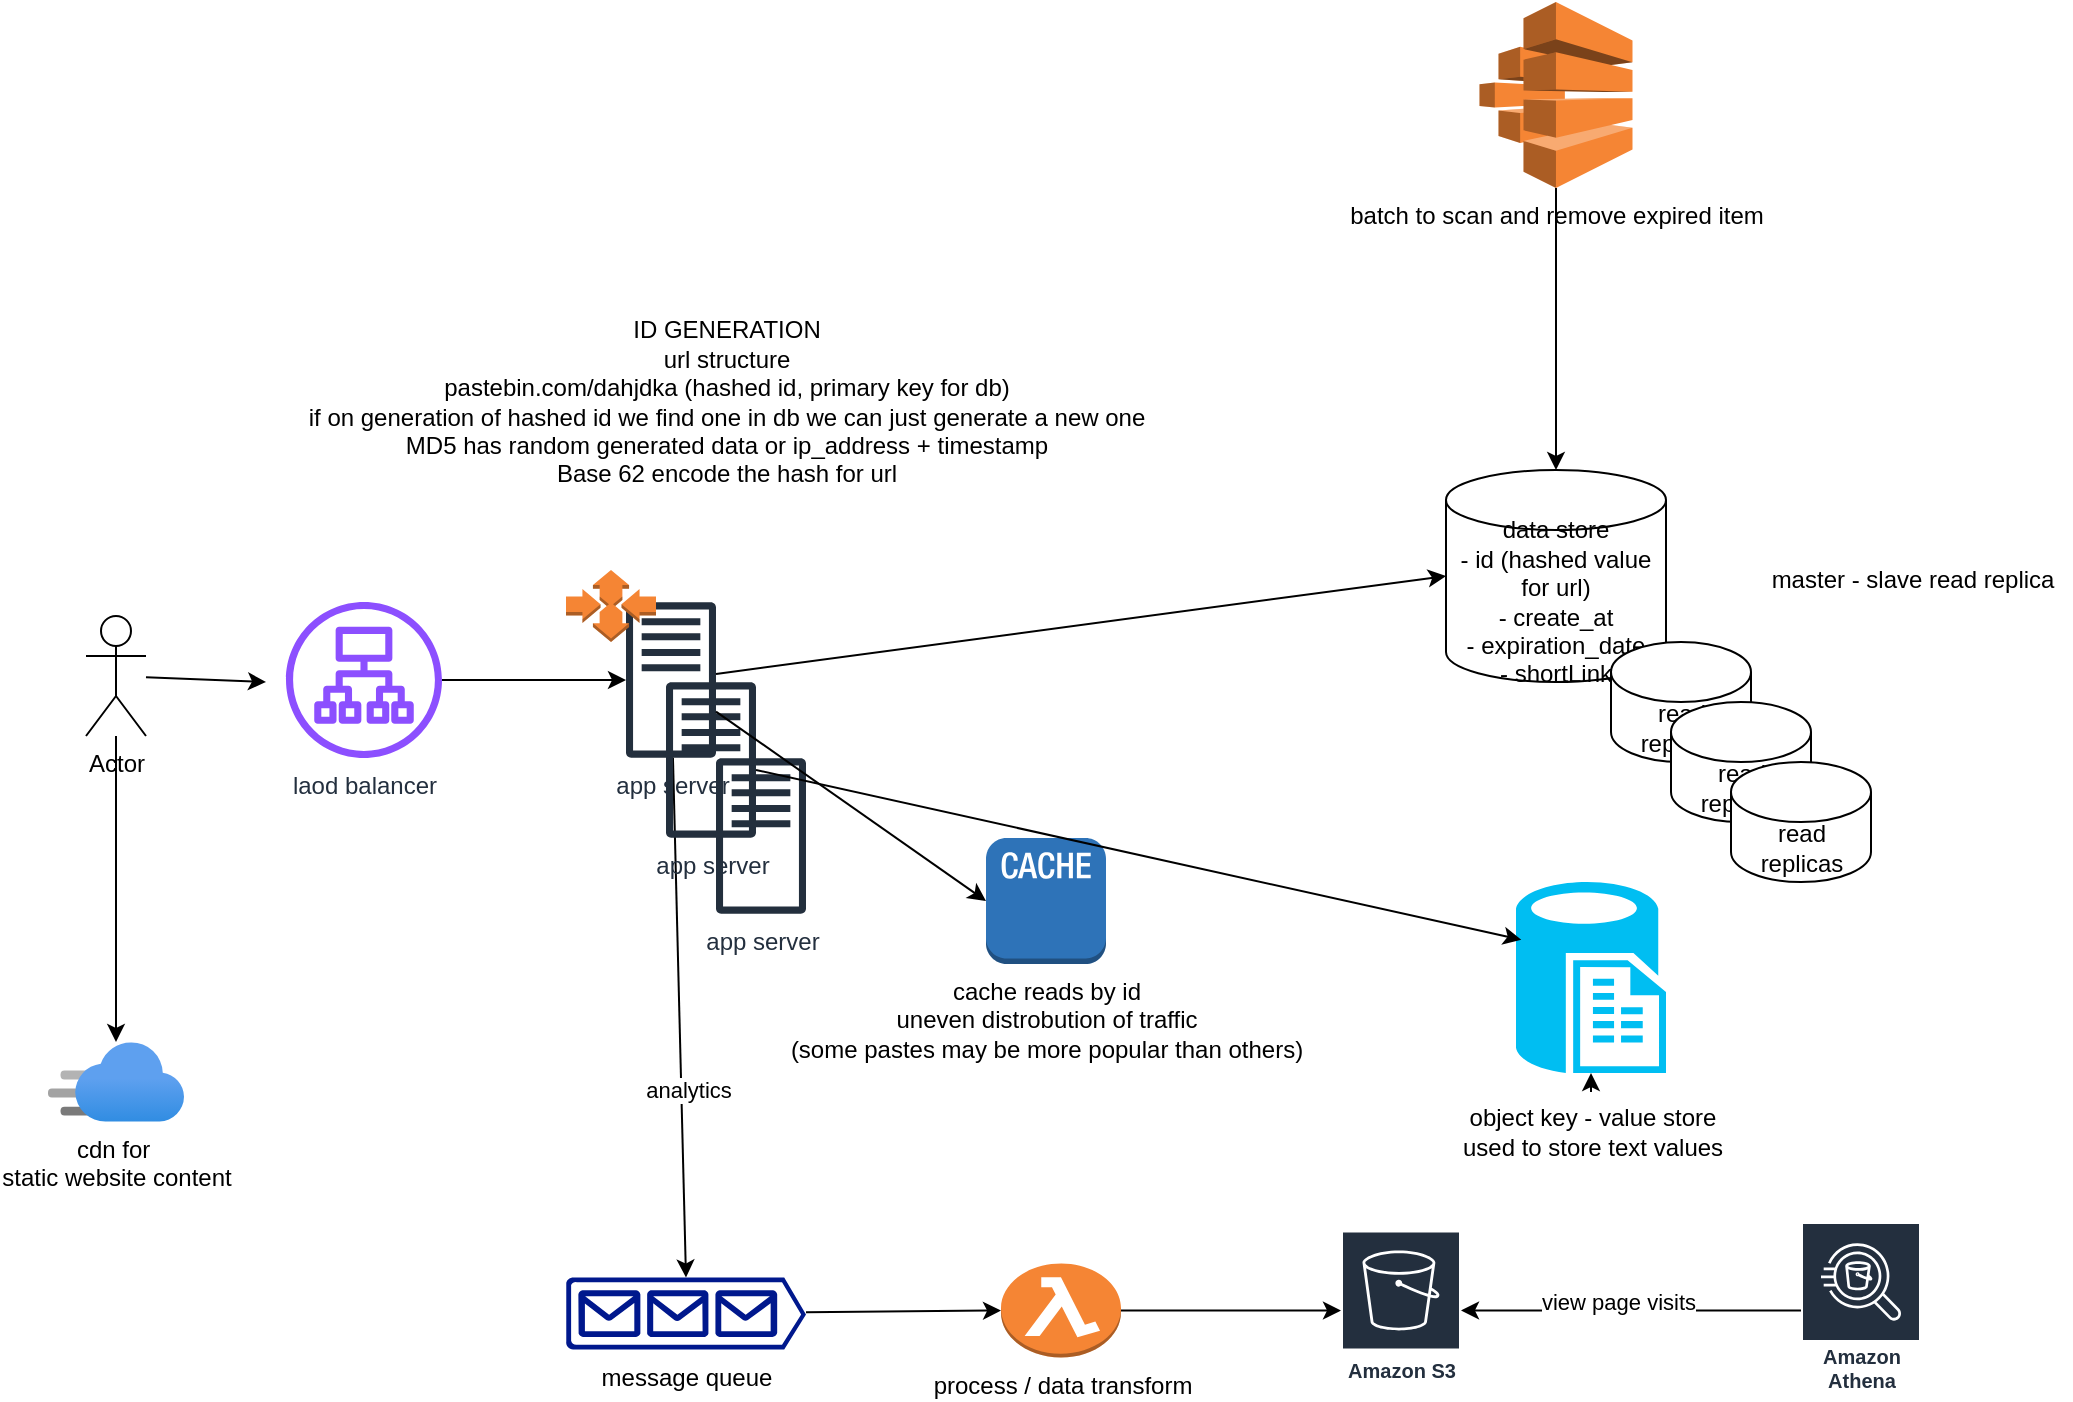 <mxfile>
    <diagram id="wT0nZPty3asKCmKvT1Oi" name="Page-1">
        <mxGraphModel dx="1902" dy="1173" grid="1" gridSize="10" guides="1" tooltips="1" connect="1" arrows="1" fold="1" page="1" pageScale="1" pageWidth="850" pageHeight="1100" math="0" shadow="0">
            <root>
                <mxCell id="0"/>
                <mxCell id="1" parent="0"/>
                <mxCell id="8" style="edgeStyle=none;html=1;" edge="1" parent="1" source="2">
                    <mxGeometry relative="1" as="geometry">
                        <mxPoint x="40" y="410" as="targetPoint"/>
                        <Array as="points"/>
                    </mxGeometry>
                </mxCell>
                <mxCell id="40" style="edgeStyle=none;html=1;" edge="1" parent="1" source="2" target="39">
                    <mxGeometry relative="1" as="geometry"/>
                </mxCell>
                <mxCell id="2" value="Actor" style="shape=umlActor;verticalLabelPosition=bottom;verticalAlign=top;html=1;outlineConnect=0;" vertex="1" parent="1">
                    <mxGeometry x="-50" y="377" width="30" height="60" as="geometry"/>
                </mxCell>
                <mxCell id="5" value="app server" style="sketch=0;outlineConnect=0;fontColor=#232F3E;gradientColor=none;fillColor=#232F3D;strokeColor=none;dashed=0;verticalLabelPosition=bottom;verticalAlign=top;align=center;html=1;fontSize=12;fontStyle=0;aspect=fixed;pointerEvents=1;shape=mxgraph.aws4.traditional_server;" vertex="1" parent="1">
                    <mxGeometry x="220" y="370" width="45" height="78" as="geometry"/>
                </mxCell>
                <mxCell id="6" value="data store&lt;div&gt;- id (hashed value for url)&lt;/div&gt;&lt;div&gt;- create_at&lt;/div&gt;&lt;div&gt;- expiration_date&lt;/div&gt;&lt;div&gt;- shortLink&lt;/div&gt;" style="shape=cylinder3;whiteSpace=wrap;html=1;boundedLbl=1;backgroundOutline=1;size=15;" vertex="1" parent="1">
                    <mxGeometry x="630" y="304" width="110" height="106" as="geometry"/>
                </mxCell>
                <mxCell id="7" style="edgeStyle=none;html=1;entryX=0;entryY=0.5;entryDx=0;entryDy=0;entryPerimeter=0;" edge="1" parent="1" source="5" target="6">
                    <mxGeometry relative="1" as="geometry"/>
                </mxCell>
                <mxCell id="10" value="&lt;div&gt;ID GENERATION&lt;/div&gt;url structure&lt;div&gt;pastebin.com/dahjdka (hashed id, primary key for db)&lt;/div&gt;&lt;div&gt;if on generation of hashed id we find one in db we can just generate a new one&lt;/div&gt;&lt;div&gt;MD5 has random generated data or ip_address + timestamp&lt;/div&gt;&lt;div&gt;Base 62 encode the hash for url&lt;/div&gt;" style="text;html=1;align=center;verticalAlign=middle;resizable=0;points=[];autosize=1;strokeColor=none;fillColor=none;" vertex="1" parent="1">
                    <mxGeometry x="50" y="220" width="440" height="100" as="geometry"/>
                </mxCell>
                <mxCell id="12" value="message queue" style="sketch=0;aspect=fixed;pointerEvents=1;shadow=0;dashed=0;html=1;strokeColor=none;labelPosition=center;verticalLabelPosition=bottom;verticalAlign=top;align=center;fillColor=#00188D;shape=mxgraph.azure.queue_generic" vertex="1" parent="1">
                    <mxGeometry x="190" y="707.75" width="120" height="36" as="geometry"/>
                </mxCell>
                <mxCell id="13" style="edgeStyle=none;html=1;entryX=0.5;entryY=0;entryDx=0;entryDy=0;entryPerimeter=0;" edge="1" parent="1" source="5" target="12">
                    <mxGeometry relative="1" as="geometry"/>
                </mxCell>
                <mxCell id="14" value="analytics" style="edgeLabel;html=1;align=center;verticalAlign=middle;resizable=0;points=[];" vertex="1" connectable="0" parent="13">
                    <mxGeometry x="0.279" y="3" relative="1" as="geometry">
                        <mxPoint as="offset"/>
                    </mxGeometry>
                </mxCell>
                <mxCell id="19" style="edgeStyle=none;html=1;" edge="1" parent="1" source="15" target="18">
                    <mxGeometry relative="1" as="geometry"/>
                </mxCell>
                <mxCell id="15" value="process / data transform" style="outlineConnect=0;dashed=0;verticalLabelPosition=bottom;verticalAlign=top;align=center;html=1;shape=mxgraph.aws3.lambda_function;fillColor=#F58534;gradientColor=none;" vertex="1" parent="1">
                    <mxGeometry x="407.5" y="700.75" width="60" height="47" as="geometry"/>
                </mxCell>
                <mxCell id="16" style="edgeStyle=none;html=1;entryX=0;entryY=0.5;entryDx=0;entryDy=0;entryPerimeter=0;" edge="1" parent="1" source="12" target="15">
                    <mxGeometry relative="1" as="geometry"/>
                </mxCell>
                <mxCell id="18" value="Amazon S3" style="sketch=0;outlineConnect=0;fontColor=#232F3E;gradientColor=none;strokeColor=#ffffff;fillColor=#232F3E;dashed=0;verticalLabelPosition=middle;verticalAlign=bottom;align=center;html=1;whiteSpace=wrap;fontSize=10;fontStyle=1;spacing=3;shape=mxgraph.aws4.productIcon;prIcon=mxgraph.aws4.s3;" vertex="1" parent="1">
                    <mxGeometry x="577.5" y="684.25" width="60" height="80" as="geometry"/>
                </mxCell>
                <mxCell id="20" value="batch to scan and remove expired item" style="outlineConnect=0;dashed=0;verticalLabelPosition=bottom;verticalAlign=top;align=center;html=1;shape=mxgraph.aws3.batch;fillColor=#F58534;gradientColor=none;" vertex="1" parent="1">
                    <mxGeometry x="646.75" y="70" width="76.5" height="93" as="geometry"/>
                </mxCell>
                <mxCell id="22" style="edgeStyle=none;html=1;entryX=0.5;entryY=0;entryDx=0;entryDy=0;entryPerimeter=0;" edge="1" parent="1" source="20" target="6">
                    <mxGeometry relative="1" as="geometry"/>
                </mxCell>
                <mxCell id="25" style="edgeStyle=none;html=1;" edge="1" parent="1" source="24" target="18">
                    <mxGeometry relative="1" as="geometry"/>
                </mxCell>
                <mxCell id="26" value="view page visits" style="edgeLabel;html=1;align=center;verticalAlign=middle;resizable=0;points=[];" vertex="1" connectable="0" parent="25">
                    <mxGeometry x="0.074" y="-5" relative="1" as="geometry">
                        <mxPoint as="offset"/>
                    </mxGeometry>
                </mxCell>
                <mxCell id="24" value="Amazon Athena" style="sketch=0;outlineConnect=0;fontColor=#232F3E;gradientColor=none;strokeColor=#ffffff;fillColor=#232F3E;dashed=0;verticalLabelPosition=middle;verticalAlign=bottom;align=center;html=1;whiteSpace=wrap;fontSize=10;fontStyle=1;spacing=3;shape=mxgraph.aws4.productIcon;prIcon=mxgraph.aws4.athena;" vertex="1" parent="1">
                    <mxGeometry x="807.5" y="680" width="60" height="88.5" as="geometry"/>
                </mxCell>
                <mxCell id="27" value="read replicas" style="shape=cylinder3;whiteSpace=wrap;html=1;boundedLbl=1;backgroundOutline=1;size=15;" vertex="1" parent="1">
                    <mxGeometry x="712.5" y="390" width="70" height="60" as="geometry"/>
                </mxCell>
                <mxCell id="29" value="read replicas" style="shape=cylinder3;whiteSpace=wrap;html=1;boundedLbl=1;backgroundOutline=1;size=15;" vertex="1" parent="1">
                    <mxGeometry x="742.5" y="420" width="70" height="60" as="geometry"/>
                </mxCell>
                <mxCell id="30" value="read replicas" style="shape=cylinder3;whiteSpace=wrap;html=1;boundedLbl=1;backgroundOutline=1;size=15;" vertex="1" parent="1">
                    <mxGeometry x="772.5" y="450" width="70" height="60" as="geometry"/>
                </mxCell>
                <mxCell id="31" value="master - slave read replica" style="text;html=1;align=center;verticalAlign=middle;resizable=0;points=[];autosize=1;strokeColor=none;fillColor=none;" vertex="1" parent="1">
                    <mxGeometry x="782.5" y="344" width="160" height="30" as="geometry"/>
                </mxCell>
                <mxCell id="35" style="edgeStyle=none;html=1;" edge="1" parent="1" source="32" target="5">
                    <mxGeometry relative="1" as="geometry"/>
                </mxCell>
                <mxCell id="32" value="laod balancer" style="sketch=0;outlineConnect=0;fontColor=#232F3E;gradientColor=none;fillColor=#8C4FFF;strokeColor=none;dashed=0;verticalLabelPosition=bottom;verticalAlign=top;align=center;html=1;fontSize=12;fontStyle=0;aspect=fixed;pointerEvents=1;shape=mxgraph.aws4.application_load_balancer;" vertex="1" parent="1">
                    <mxGeometry x="50" y="370" width="78" height="78" as="geometry"/>
                </mxCell>
                <mxCell id="33" value="app server" style="sketch=0;outlineConnect=0;fontColor=#232F3E;gradientColor=none;fillColor=#232F3D;strokeColor=none;dashed=0;verticalLabelPosition=bottom;verticalAlign=top;align=center;html=1;fontSize=12;fontStyle=0;aspect=fixed;pointerEvents=1;shape=mxgraph.aws4.traditional_server;" vertex="1" parent="1">
                    <mxGeometry x="240" y="410" width="45" height="78" as="geometry"/>
                </mxCell>
                <mxCell id="34" value="app server" style="sketch=0;outlineConnect=0;fontColor=#232F3E;gradientColor=none;fillColor=#232F3D;strokeColor=none;dashed=0;verticalLabelPosition=bottom;verticalAlign=top;align=center;html=1;fontSize=12;fontStyle=0;aspect=fixed;pointerEvents=1;shape=mxgraph.aws4.traditional_server;" vertex="1" parent="1">
                    <mxGeometry x="265" y="448" width="45" height="78" as="geometry"/>
                </mxCell>
                <mxCell id="36" value="" style="outlineConnect=0;dashed=0;verticalLabelPosition=bottom;verticalAlign=top;align=center;html=1;shape=mxgraph.aws3.auto_scaling;fillColor=#F58534;gradientColor=none;" vertex="1" parent="1">
                    <mxGeometry x="190" y="354" width="45" height="36" as="geometry"/>
                </mxCell>
                <mxCell id="37" value="cache reads by id&lt;div&gt;uneven distrobution of traffic&lt;/div&gt;&lt;div&gt;(some pastes may be more popular than others)&lt;/div&gt;" style="outlineConnect=0;dashed=0;verticalLabelPosition=bottom;verticalAlign=top;align=center;html=1;shape=mxgraph.aws3.cache_node;fillColor=#2E73B8;gradientColor=none;" vertex="1" parent="1">
                    <mxGeometry x="400" y="488" width="60" height="63" as="geometry"/>
                </mxCell>
                <mxCell id="38" style="edgeStyle=none;html=1;entryX=0;entryY=0.5;entryDx=0;entryDy=0;entryPerimeter=0;" edge="1" parent="1" source="5" target="37">
                    <mxGeometry relative="1" as="geometry"/>
                </mxCell>
                <mxCell id="39" value="cdn for&amp;nbsp;&lt;div&gt;static website content&lt;/div&gt;" style="image;aspect=fixed;html=1;points=[];align=center;fontSize=12;image=img/lib/azure2/networking/CDN_Profiles.svg;" vertex="1" parent="1">
                    <mxGeometry x="-69" y="590" width="68" height="40" as="geometry"/>
                </mxCell>
                <mxCell id="41" value="" style="verticalLabelPosition=bottom;html=1;verticalAlign=top;align=center;strokeColor=none;fillColor=#00BEF2;shape=mxgraph.azure.sql_reporting;" vertex="1" parent="1">
                    <mxGeometry x="665" y="510" width="75" height="95.5" as="geometry"/>
                </mxCell>
                <mxCell id="43" value="" style="edgeStyle=none;html=1;" edge="1" parent="1" source="42" target="41">
                    <mxGeometry relative="1" as="geometry"/>
                </mxCell>
                <mxCell id="42" value="object key - value store&lt;div&gt;used to store text values&lt;/div&gt;" style="text;html=1;align=center;verticalAlign=middle;resizable=0;points=[];autosize=1;strokeColor=none;fillColor=none;" vertex="1" parent="1">
                    <mxGeometry x="627.5" y="615" width="150" height="40" as="geometry"/>
                </mxCell>
                <mxCell id="44" style="edgeStyle=none;html=1;entryX=0.035;entryY=0.302;entryDx=0;entryDy=0;entryPerimeter=0;" edge="1" parent="1" source="33" target="41">
                    <mxGeometry relative="1" as="geometry"/>
                </mxCell>
            </root>
        </mxGraphModel>
    </diagram>
</mxfile>